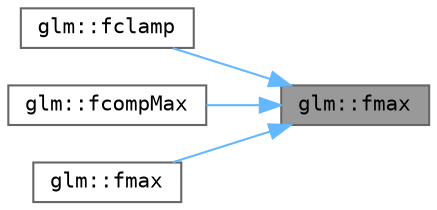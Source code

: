 digraph "glm::fmax"
{
 // LATEX_PDF_SIZE
  bgcolor="transparent";
  edge [fontname=Terminal,fontsize=10,labelfontname=Helvetica,labelfontsize=10];
  node [fontname=Terminal,fontsize=10,shape=box,height=0.2,width=0.4];
  rankdir="RL";
  Node1 [label="glm::fmax",height=0.2,width=0.4,color="gray40", fillcolor="grey60", style="filled", fontcolor="black",tooltip=" "];
  Node1 -> Node2 [dir="back",color="steelblue1",style="solid"];
  Node2 [label="glm::fclamp",height=0.2,width=0.4,color="grey40", fillcolor="white", style="filled",URL="$group__ext__scalar__common.html#ga1e28539d3a46965ed9ef92ec7cb3b18a",tooltip=" "];
  Node1 -> Node3 [dir="back",color="steelblue1",style="solid"];
  Node3 [label="glm::fcompMax",height=0.2,width=0.4,color="grey40", fillcolor="white", style="filled",URL="$namespaceglm.html#a9e11383f3896c5cfc2873ff1921cddf2",tooltip=" "];
  Node1 -> Node4 [dir="back",color="steelblue1",style="solid"];
  Node4 [label="glm::fmax",height=0.2,width=0.4,color="grey40", fillcolor="white", style="filled",URL="$group__ext__scalar__common.html#ga0007bba71ca451ac70e99d28dfbeaab9",tooltip=" "];
}
